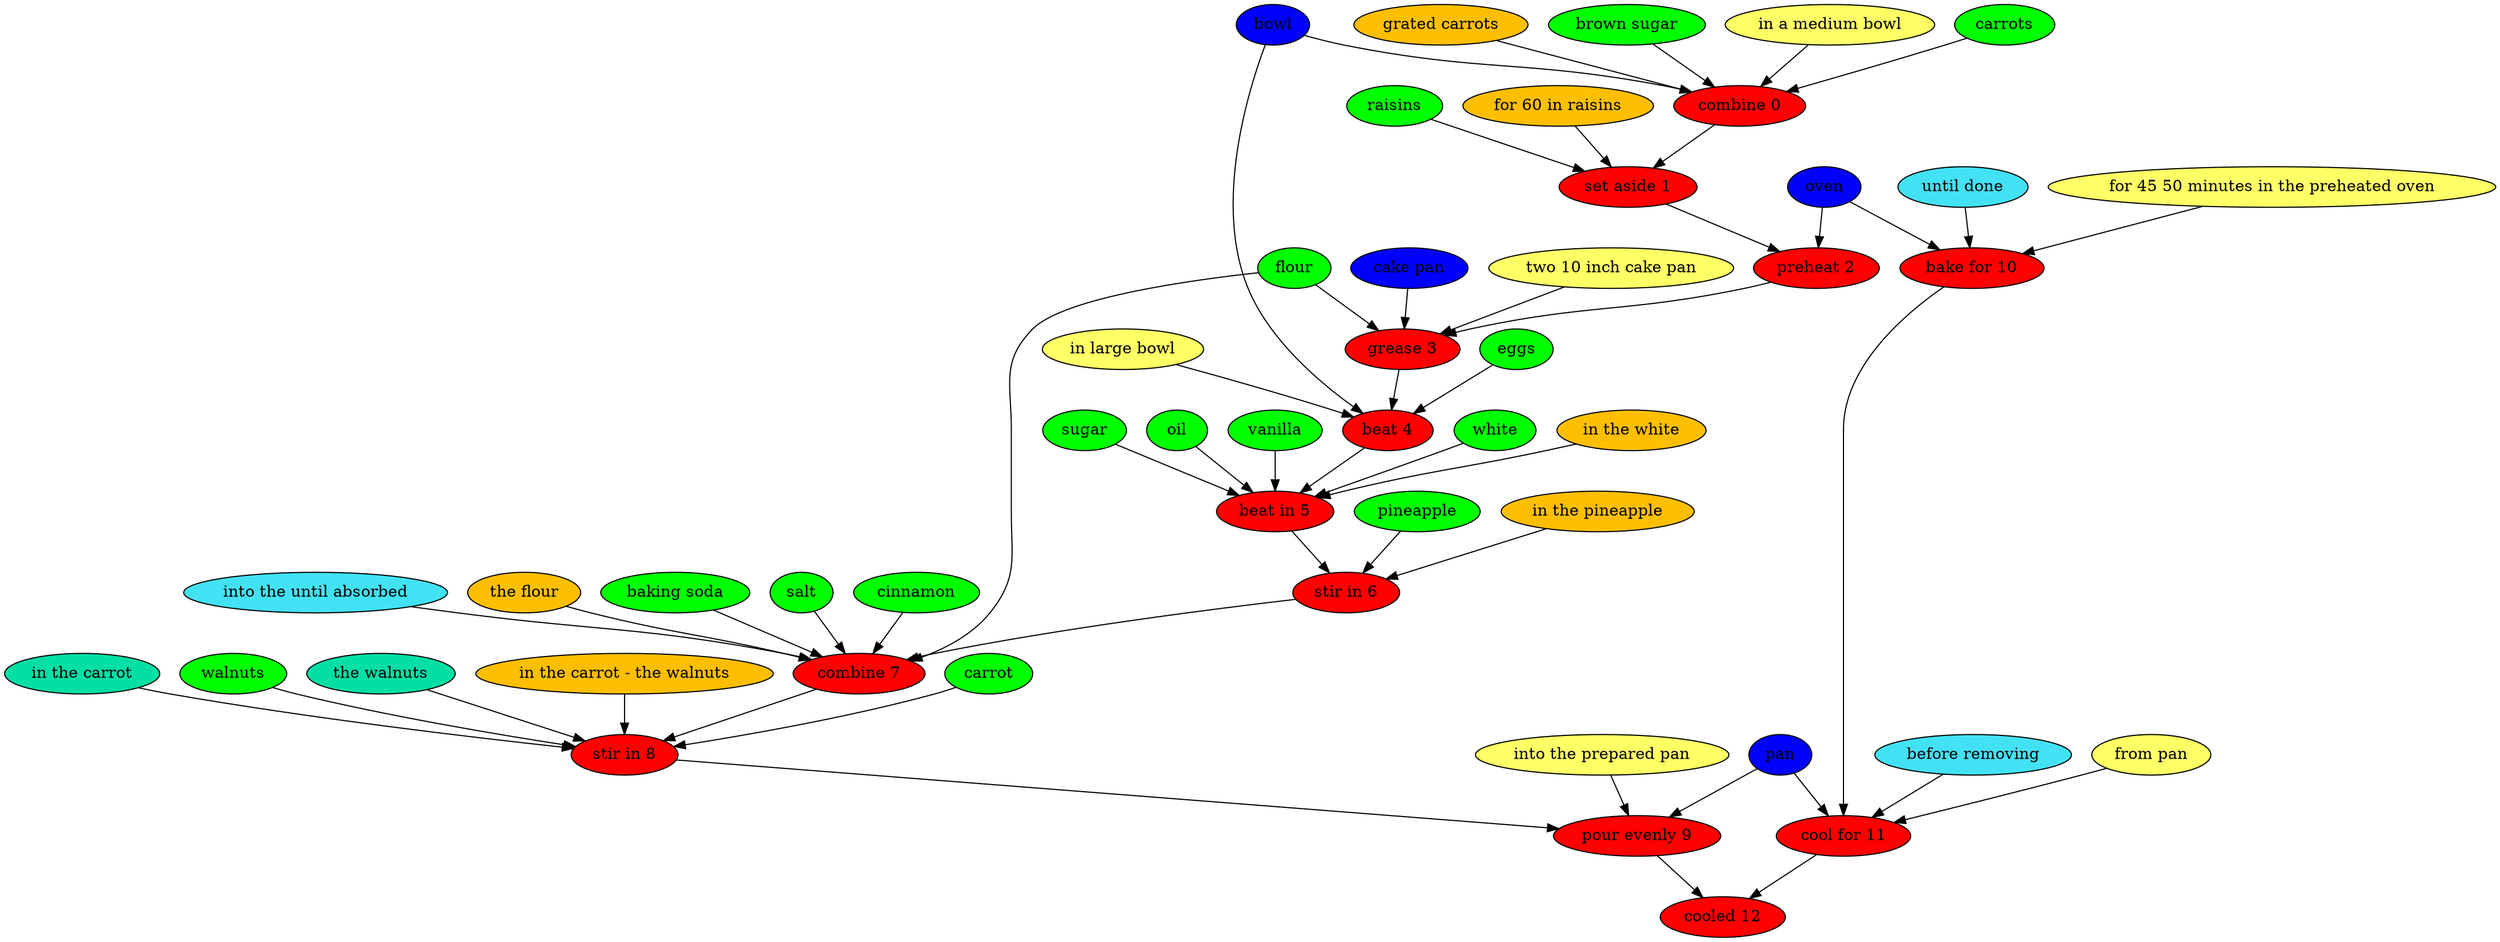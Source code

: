digraph G {
"combine 0" [style=filled, fillcolor=red];
carrots [style=filled, fillcolor=green];
carrots -> "combine 0";
"grated carrots" [style=filled, fillcolor="#01DFA5"];
"grated carrots" -> "combine 0";
"brown sugar" [style=filled, fillcolor=green];
"brown sugar" -> "combine 0";
bowl [style=filled, fillcolor="#0000ff"];
bowl -> "combine 0";
"in a medium bowl" [style=filled, fillcolor="#ffff66"];
"in a medium bowl" -> "combine 0";
"grated carrots" [style=filled, fillcolor="#FFBF00"];
"set aside 1" [style=filled, fillcolor=red];
raisins [style=filled, fillcolor=green];
raisins -> "set aside 1";
"for 60 in raisins" [style=filled, fillcolor="#01DFA5"];
"for 60 in raisins" -> "set aside 1";
"for 60 in raisins" [style=filled, fillcolor="#FFBF00"];
"preheat 2" [style=filled, fillcolor=red];
oven [style=filled, fillcolor="#0000ff"];
oven -> "preheat 2";
"grease 3" [style=filled, fillcolor=red];
flour [style=filled, fillcolor=green];
flour -> "grease 3";
"cake pan" [style=filled, fillcolor="#0000ff"];
"cake pan" -> "grease 3";
"two 10 inch cake pan" [style=filled, fillcolor="#ffff66"];
"two 10 inch cake pan" -> "grease 3";
pan [style=filled, fillcolor="#0000ff"];
"beat 4" [style=filled, fillcolor=red];
eggs [style=filled, fillcolor=green];
eggs -> "beat 4";
bowl [style=filled, fillcolor="#0000ff"];
bowl -> "beat 4";
"in large bowl" [style=filled, fillcolor="#ffff66"];
"in large bowl" -> "beat 4";
"beat in 5" [style=filled, fillcolor=red];
white [style=filled, fillcolor=green];
white -> "beat in 5";
"in the white" [style=filled, fillcolor="#01DFA5"];
"in the white" -> "beat in 5";
sugar [style=filled, fillcolor=green];
sugar -> "beat in 5";
oil [style=filled, fillcolor=green];
oil -> "beat in 5";
vanilla [style=filled, fillcolor=green];
vanilla -> "beat in 5";
"in the white" [style=filled, fillcolor="#FFBF00"];
"stir in 6" [style=filled, fillcolor=red];
pineapple [style=filled, fillcolor=green];
pineapple -> "stir in 6";
"in the pineapple" [style=filled, fillcolor="#01DFA5"];
"in the pineapple" -> "stir in 6";
"in the pineapple" [style=filled, fillcolor="#FFBF00"];
"combine 7" [style=filled, fillcolor=red];
"into the until absorbed" [style=filled, fillcolor="#42e2f4"];
"into the until absorbed" -> "combine 7";
flour [style=filled, fillcolor=green];
flour -> "combine 7";
"the flour" [style=filled, fillcolor="#01DFA5"];
"the flour" -> "combine 7";
"baking soda" [style=filled, fillcolor=green];
"baking soda" -> "combine 7";
salt [style=filled, fillcolor=green];
salt -> "combine 7";
cinnamon [style=filled, fillcolor=green];
cinnamon -> "combine 7";
"the flour" [style=filled, fillcolor="#FFBF00"];
"stir in 8" [style=filled, fillcolor=red];
carrot [style=filled, fillcolor=green];
carrot -> "stir in 8";
"in the carrot" [style=filled, fillcolor="#01DFA5"];
"in the carrot" -> "stir in 8";
walnuts [style=filled, fillcolor=green];
walnuts -> "stir in 8";
"the walnuts" [style=filled, fillcolor="#01DFA5"];
"the walnuts" -> "stir in 8";
"in the carrot - the walnuts" [style=filled, fillcolor="#FFBF00"];
"in the carrot - the walnuts" -> "stir in 8";
"pour evenly 9" [style=filled, fillcolor=red];
pan [style=filled, fillcolor="#0000ff"];
pan -> "pour evenly 9";
"into the prepared pan" [style=filled, fillcolor="#ffff66"];
"into the prepared pan" -> "pour evenly 9";
"bake for 10" [style=filled, fillcolor=red];
"until done" [style=filled, fillcolor="#42e2f4"];
"until done" -> "bake for 10";
oven [style=filled, fillcolor="#0000ff"];
oven -> "bake for 10";
"for 45 50 minutes in the preheated oven" [style=filled, fillcolor="#ffff66"];
"for 45 50 minutes in the preheated oven" -> "bake for 10";
"cool for 11" [style=filled, fillcolor=red];
"before removing" [style=filled, fillcolor="#42e2f4"];
"before removing" -> "cool for 11";
pan [style=filled, fillcolor="#0000ff"];
pan -> "cool for 11";
"from pan" [style=filled, fillcolor="#ffff66"];
"from pan" -> "cool for 11";
"cooled 12" [style=filled, fillcolor=red];
"combine 0" -> "set aside 1";
"set aside 1" -> "preheat 2";
"preheat 2" -> "grease 3";
"grease 3" -> "beat 4";
"beat 4" -> "beat in 5";
"beat in 5" -> "stir in 6";
"stir in 6" -> "combine 7";
"combine 7" -> "stir in 8";
"stir in 8" -> "pour evenly 9";
"pour evenly 9" -> "cooled 12";
"bake for 10" -> "cool for 11";
"cool for 11" -> "cooled 12";
}

